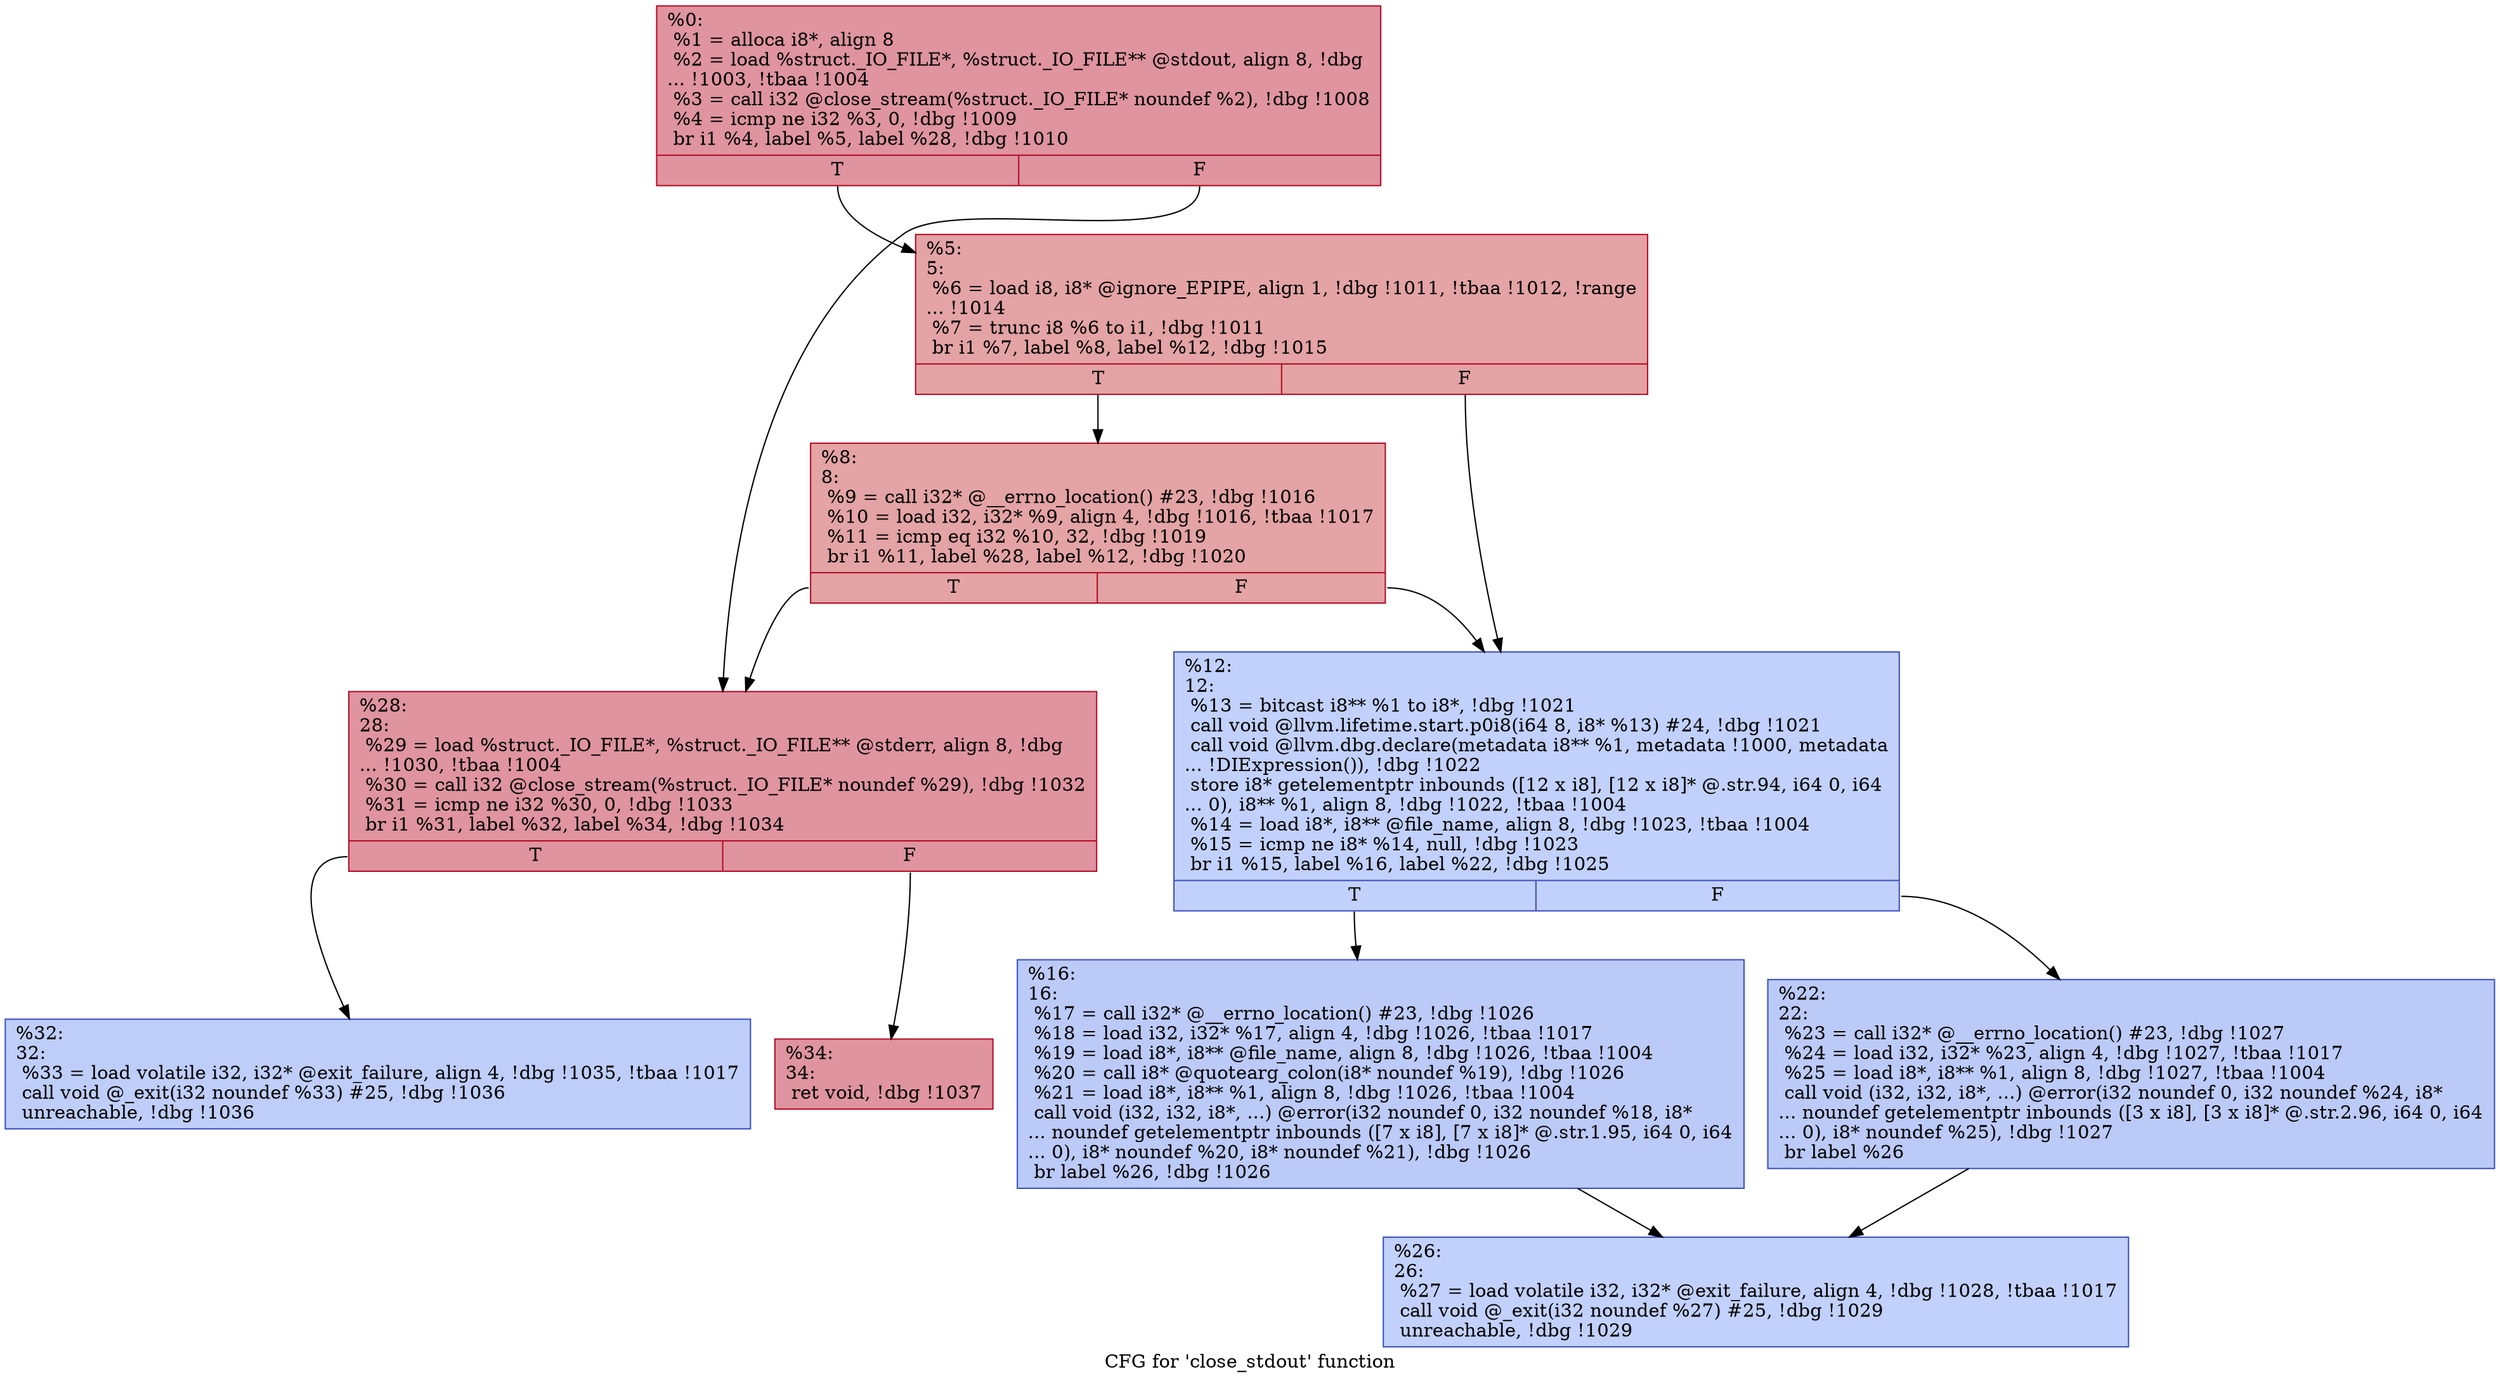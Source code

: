 digraph "CFG for 'close_stdout' function" {
	label="CFG for 'close_stdout' function";

	Node0x20d8b20 [shape=record,color="#b70d28ff", style=filled, fillcolor="#b70d2870",label="{%0:\l  %1 = alloca i8*, align 8\l  %2 = load %struct._IO_FILE*, %struct._IO_FILE** @stdout, align 8, !dbg\l... !1003, !tbaa !1004\l  %3 = call i32 @close_stream(%struct._IO_FILE* noundef %2), !dbg !1008\l  %4 = icmp ne i32 %3, 0, !dbg !1009\l  br i1 %4, label %5, label %28, !dbg !1010\l|{<s0>T|<s1>F}}"];
	Node0x20d8b20:s0 -> Node0x20d8c10;
	Node0x20d8b20:s1 -> Node0x20d8df0;
	Node0x20d8c10 [shape=record,color="#b70d28ff", style=filled, fillcolor="#c32e3170",label="{%5:\l5:                                                \l  %6 = load i8, i8* @ignore_EPIPE, align 1, !dbg !1011, !tbaa !1012, !range\l... !1014\l  %7 = trunc i8 %6 to i1, !dbg !1011\l  br i1 %7, label %8, label %12, !dbg !1015\l|{<s0>T|<s1>F}}"];
	Node0x20d8c10:s0 -> Node0x20d8c60;
	Node0x20d8c10:s1 -> Node0x20d8cb0;
	Node0x20d8c60 [shape=record,color="#b70d28ff", style=filled, fillcolor="#c32e3170",label="{%8:\l8:                                                \l  %9 = call i32* @__errno_location() #23, !dbg !1016\l  %10 = load i32, i32* %9, align 4, !dbg !1016, !tbaa !1017\l  %11 = icmp eq i32 %10, 32, !dbg !1019\l  br i1 %11, label %28, label %12, !dbg !1020\l|{<s0>T|<s1>F}}"];
	Node0x20d8c60:s0 -> Node0x20d8df0;
	Node0x20d8c60:s1 -> Node0x20d8cb0;
	Node0x20d8cb0 [shape=record,color="#3d50c3ff", style=filled, fillcolor="#7396f570",label="{%12:\l12:                                               \l  %13 = bitcast i8** %1 to i8*, !dbg !1021\l  call void @llvm.lifetime.start.p0i8(i64 8, i8* %13) #24, !dbg !1021\l  call void @llvm.dbg.declare(metadata i8** %1, metadata !1000, metadata\l... !DIExpression()), !dbg !1022\l  store i8* getelementptr inbounds ([12 x i8], [12 x i8]* @.str.94, i64 0, i64\l... 0), i8** %1, align 8, !dbg !1022, !tbaa !1004\l  %14 = load i8*, i8** @file_name, align 8, !dbg !1023, !tbaa !1004\l  %15 = icmp ne i8* %14, null, !dbg !1023\l  br i1 %15, label %16, label %22, !dbg !1025\l|{<s0>T|<s1>F}}"];
	Node0x20d8cb0:s0 -> Node0x20d8d00;
	Node0x20d8cb0:s1 -> Node0x20d8d50;
	Node0x20d8d00 [shape=record,color="#3d50c3ff", style=filled, fillcolor="#6687ed70",label="{%16:\l16:                                               \l  %17 = call i32* @__errno_location() #23, !dbg !1026\l  %18 = load i32, i32* %17, align 4, !dbg !1026, !tbaa !1017\l  %19 = load i8*, i8** @file_name, align 8, !dbg !1026, !tbaa !1004\l  %20 = call i8* @quotearg_colon(i8* noundef %19), !dbg !1026\l  %21 = load i8*, i8** %1, align 8, !dbg !1026, !tbaa !1004\l  call void (i32, i32, i8*, ...) @error(i32 noundef 0, i32 noundef %18, i8*\l... noundef getelementptr inbounds ([7 x i8], [7 x i8]* @.str.1.95, i64 0, i64\l... 0), i8* noundef %20, i8* noundef %21), !dbg !1026\l  br label %26, !dbg !1026\l}"];
	Node0x20d8d00 -> Node0x20d8da0;
	Node0x20d8d50 [shape=record,color="#3d50c3ff", style=filled, fillcolor="#6687ed70",label="{%22:\l22:                                               \l  %23 = call i32* @__errno_location() #23, !dbg !1027\l  %24 = load i32, i32* %23, align 4, !dbg !1027, !tbaa !1017\l  %25 = load i8*, i8** %1, align 8, !dbg !1027, !tbaa !1004\l  call void (i32, i32, i8*, ...) @error(i32 noundef 0, i32 noundef %24, i8*\l... noundef getelementptr inbounds ([3 x i8], [3 x i8]* @.str.2.96, i64 0, i64\l... 0), i8* noundef %25), !dbg !1027\l  br label %26\l}"];
	Node0x20d8d50 -> Node0x20d8da0;
	Node0x20d8da0 [shape=record,color="#3d50c3ff", style=filled, fillcolor="#7396f570",label="{%26:\l26:                                               \l  %27 = load volatile i32, i32* @exit_failure, align 4, !dbg !1028, !tbaa !1017\l  call void @_exit(i32 noundef %27) #25, !dbg !1029\l  unreachable, !dbg !1029\l}"];
	Node0x20d8df0 [shape=record,color="#b70d28ff", style=filled, fillcolor="#b70d2870",label="{%28:\l28:                                               \l  %29 = load %struct._IO_FILE*, %struct._IO_FILE** @stderr, align 8, !dbg\l... !1030, !tbaa !1004\l  %30 = call i32 @close_stream(%struct._IO_FILE* noundef %29), !dbg !1032\l  %31 = icmp ne i32 %30, 0, !dbg !1033\l  br i1 %31, label %32, label %34, !dbg !1034\l|{<s0>T|<s1>F}}"];
	Node0x20d8df0:s0 -> Node0x20d8e40;
	Node0x20d8df0:s1 -> Node0x20d8e90;
	Node0x20d8e40 [shape=record,color="#3d50c3ff", style=filled, fillcolor="#6c8ff170",label="{%32:\l32:                                               \l  %33 = load volatile i32, i32* @exit_failure, align 4, !dbg !1035, !tbaa !1017\l  call void @_exit(i32 noundef %33) #25, !dbg !1036\l  unreachable, !dbg !1036\l}"];
	Node0x20d8e90 [shape=record,color="#b70d28ff", style=filled, fillcolor="#b70d2870",label="{%34:\l34:                                               \l  ret void, !dbg !1037\l}"];
}

